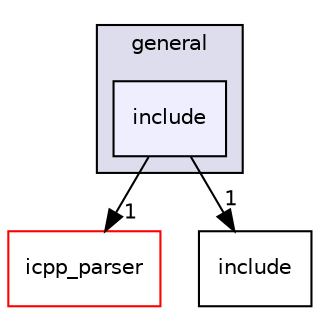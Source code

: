 digraph "include" {
  compound=true
  node [ fontsize="10", fontname="Helvetica"];
  edge [ labelfontsize="10", labelfontname="Helvetica"];
  subgraph clusterdir_0035c26b3779a454e9f59b98e5e5e84a {
    graph [ bgcolor="#ddddee", pencolor="black", label="general" fontname="Helvetica", fontsize="10", URL="dir_0035c26b3779a454e9f59b98e5e5e84a.html"]
  dir_b64dbe13b43be106e4ce5c0865e2bb52 [shape=box, label="include", style="filled", fillcolor="#eeeeff", pencolor="black", URL="dir_b64dbe13b43be106e4ce5c0865e2bb52.html"];
  }
  dir_9a09475e64ca178f832d9cd2d32ea8b5 [shape=box label="icpp_parser" fillcolor="white" style="filled" color="red" URL="dir_9a09475e64ca178f832d9cd2d32ea8b5.html"];
  dir_d44c64559bbebec7f509842c48db8b23 [shape=box label="include" URL="dir_d44c64559bbebec7f509842c48db8b23.html"];
  dir_b64dbe13b43be106e4ce5c0865e2bb52->dir_9a09475e64ca178f832d9cd2d32ea8b5 [headlabel="1", labeldistance=1.5 headhref="dir_000011_000012.html"];
  dir_b64dbe13b43be106e4ce5c0865e2bb52->dir_d44c64559bbebec7f509842c48db8b23 [headlabel="1", labeldistance=1.5 headhref="dir_000011_000015.html"];
}
